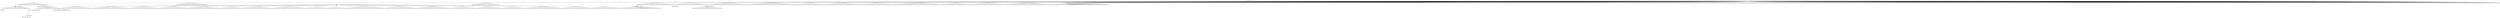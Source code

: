 digraph g {
	"53" -> "54";
	"54" [label="1"];
	"51" -> "52";
	"52" [label="42"];
	"50" -> "51";
	"51" [label="2"];
	"49" -> "50";
	"50" [label="50"];
	"48" -> "49";
	"49" [label="29"];
	"47" -> "48";
	"48" [label="37"];
	"46" -> "47";
	"47" [label="11"];
	"46" -> "53";
	"53" [color=indianred1, style=filled, label="38"];
	"45" -> "46";
	"46" [label="4"];
	"42" -> "43";
	"43" [label="7"];
	"29" -> "30";
	"30" [label="45"];
	"19" -> "20";
	"20" [label="44"];
	"18" -> "19";
	"19" [label="35"];
	"18" -> "21";
	"21" [label="41"];
	"18" -> "22";
	"22" [label="14"];
	"18" -> "23";
	"23" [label="32"];
	"18" -> "24";
	"24" [label="6"];
	"18" -> "25";
	"25" [label="23"];
	"18" -> "26";
	"26" [label="17"];
	"18" -> "27";
	"27" [label="49"];
	"18" -> "28";
	"28" [label="3"];
	"18" -> "29";
	"29" [label="36"];
	"18" -> "31";
	"31" [label="26"];
	"18" -> "32";
	"32" [label="47"];
	"18" -> "33";
	"33" [label="27"];
	"18" -> "34";
	"34" [label="46"];
	"18" -> "35";
	"35" [label="34"];
	"18" -> "36";
	"36" [label="13"];
	"18" -> "37";
	"37" [label="22"];
	"18" -> "38";
	"38" [label="28"];
	"18" -> "39";
	"39" [label="5"];
	"18" -> "40";
	"40" [label="8"];
	"17" -> "18";
	"18" [color=indianred1, style=filled, label="21"];
	"15" -> "16";
	"16" [color=indianred1, style=filled, label="30"];
	"14" -> "15";
	"15" [label="19"];
	"11" -> "12";
	"12" [label="15"];
	"5" -> "6";
	"6" [color=indianred1, style=filled, label="24"];
	"4" -> "5";
	"5" [label="16"];
	"0" -> "1";
	"1" [label="48"];
	"0" -> "2";
	"2" [label="9"];
	"0" -> "3";
	"3" [label="43"];
	"0" -> "4";
	"4" [label="24"];
	"0" -> "7";
	"7" [label="33"];
	"0" -> "8";
	"8" [label="10"];
	"0" -> "9";
	"9" [label="25"];
	"0" -> "10";
	"10" [label="20"];
	"0" -> "11";
	"11" [label="12"];
	"0" -> "13";
	"13" [label="40"];
	"0" -> "14";
	"14" [label="30"];
	"0" -> "17";
	"17" [label="21"];
	"0" -> "41";
	"41" [label="31"];
	"0" -> "42";
	"42" [label="39"];
	"0" -> "44";
	"44" [label="18"];
	"0" -> "45";
	"45" [label="38"];
	"0" [label="germline"];
	"0" -> "cell1";
	"cell1" [shape=box];
	"29" -> "cell2";
	"cell2" [shape=box];
	"0" -> "cell3";
	"cell3" [shape=box];
	"9" -> "cell4";
	"cell4" [shape=box];
	"22" -> "cell5";
	"cell5" [shape=box];
	"0" -> "cell6";
	"cell6" [shape=box];
	"0" -> "cell7";
	"cell7" [shape=box];
	"4" -> "cell8";
	"cell8" [shape=box];
	"0" -> "cell9";
	"cell9" [shape=box];
	"0" -> "cell10";
	"cell10" [shape=box];
	"0" -> "cell11";
	"cell11" [shape=box];
	"0" -> "cell12";
	"cell12" [shape=box];
	"0" -> "cell13";
	"cell13" [shape=box];
	"4" -> "cell14";
	"cell14" [shape=box];
	"0" -> "cell15";
	"cell15" [shape=box];
	"2" -> "cell16";
	"cell16" [shape=box];
	"26" -> "cell17";
	"cell17" [shape=box];
	"34" -> "cell18";
	"cell18" [shape=box];
	"0" -> "cell19";
	"cell19" [shape=box];
	"22" -> "cell20";
	"cell20" [shape=box];
	"44" -> "cell21";
	"cell21" [shape=box];
	"53" -> "cell22";
	"cell22" [shape=box];
	"52" -> "cell23";
	"cell23" [shape=box];
	"2" -> "cell24";
	"cell24" [shape=box];
	"0" -> "cell25";
	"cell25" [shape=box];
	"3" -> "cell26";
	"cell26" [shape=box];
	"0" -> "cell27";
	"cell27" [shape=box];
	"22" -> "cell28";
	"cell28" [shape=box];
	"0" -> "cell29";
	"cell29" [shape=box];
	"0" -> "cell30";
	"cell30" [shape=box];
	"0" -> "cell31";
	"cell31" [shape=box];
	"0" -> "cell32";
	"cell32" [shape=box];
	"16" -> "cell33";
	"cell33" [shape=box];
	"0" -> "cell34";
	"cell34" [shape=box];
	"14" -> "cell35";
	"cell35" [shape=box];
	"0" -> "cell36";
	"cell36" [shape=box];
	"0" -> "cell37";
	"cell37" [shape=box];
	"0" -> "cell38";
	"cell38" [shape=box];
	"0" -> "cell39";
	"cell39" [shape=box];
	"3" -> "cell40";
	"cell40" [shape=box];
	"0" -> "cell41";
	"cell41" [shape=box];
	"0" -> "cell42";
	"cell42" [shape=box];
	"0" -> "cell43";
	"cell43" [shape=box];
	"19" -> "cell44";
	"cell44" [shape=box];
	"28" -> "cell45";
	"cell45" [shape=box];
	"0" -> "cell46";
	"cell46" [shape=box];
	"0" -> "cell47";
	"cell47" [shape=box];
	"0" -> "cell48";
	"cell48" [shape=box];
	"23" -> "cell49";
	"cell49" [shape=box];
	"30" -> "cell50";
	"cell50" [shape=box];
	"0" -> "cell51";
	"cell51" [shape=box];
	"26" -> "cell52";
	"cell52" [shape=box];
	"0" -> "cell53";
	"cell53" [shape=box];
	"0" -> "cell54";
	"cell54" [shape=box];
	"29" -> "cell55";
	"cell55" [shape=box];
	"3" -> "cell56";
	"cell56" [shape=box];
	"0" -> "cell57";
	"cell57" [shape=box];
	"35" -> "cell58";
	"cell58" [shape=box];
	"0" -> "cell59";
	"cell59" [shape=box];
	"0" -> "cell60";
	"cell60" [shape=box];
	"0" -> "cell61";
	"cell61" [shape=box];
	"0" -> "cell62";
	"cell62" [shape=box];
	"33" -> "cell63";
	"cell63" [shape=box];
	"0" -> "cell64";
	"cell64" [shape=box];
	"0" -> "cell65";
	"cell65" [shape=box];
	"24" -> "cell66";
	"cell66" [shape=box];
	"22" -> "cell67";
	"cell67" [shape=box];
	"8" -> "cell68";
	"cell68" [shape=box];
	"42" -> "cell69";
	"cell69" [shape=box];
	"0" -> "cell70";
	"cell70" [shape=box];
	"13" -> "cell71";
	"cell71" [shape=box];
	"0" -> "cell72";
	"cell72" [shape=box];
	"15" -> "cell73";
	"cell73" [shape=box];
	"11" -> "cell74";
	"cell74" [shape=box];
	"19" -> "cell75";
	"cell75" [shape=box];
	"0" -> "cell76";
	"cell76" [shape=box];
	"0" -> "cell77";
	"cell77" [shape=box];
	"27" -> "cell78";
	"cell78" [shape=box];
	"21" -> "cell79";
	"cell79" [shape=box];
	"6" -> "cell80";
	"cell80" [shape=box];
	"0" -> "cell81";
	"cell81" [shape=box];
	"0" -> "cell82";
	"cell82" [shape=box];
	"0" -> "cell83";
	"cell83" [shape=box];
	"24" -> "cell84";
	"cell84" [shape=box];
	"0" -> "cell85";
	"cell85" [shape=box];
	"13" -> "cell86";
	"cell86" [shape=box];
	"0" -> "cell87";
	"cell87" [shape=box];
	"32" -> "cell88";
	"cell88" [shape=box];
	"0" -> "cell89";
	"cell89" [shape=box];
	"24" -> "cell90";
	"cell90" [shape=box];
	"3" -> "cell91";
	"cell91" [shape=box];
	"32" -> "cell92";
	"cell92" [shape=box];
	"41" -> "cell93";
	"cell93" [shape=box];
	"0" -> "cell94";
	"cell94" [shape=box];
	"21" -> "cell95";
	"cell95" [shape=box];
	"40" -> "cell96";
	"cell96" [shape=box];
	"33" -> "cell97";
	"cell97" [shape=box];
	"0" -> "cell98";
	"cell98" [shape=box];
	"0" -> "cell99";
	"cell99" [shape=box];
	"0" -> "cell100";
	"cell100" [shape=box];
	"16" -> "cell101";
	"cell101" [shape=box];
	"16" -> "cell102";
	"cell102" [shape=box];
	"0" -> "cell103";
	"cell103" [shape=box];
	"10" -> "cell104";
	"cell104" [shape=box];
	"34" -> "cell105";
	"cell105" [shape=box];
	"0" -> "cell106";
	"cell106" [shape=box];
	"10" -> "cell107";
	"cell107" [shape=box];
	"38" -> "cell108";
	"cell108" [shape=box];
	"8" -> "cell109";
	"cell109" [shape=box];
	"1" -> "cell110";
	"cell110" [shape=box];
	"33" -> "cell111";
	"cell111" [shape=box];
	"23" -> "cell112";
	"cell112" [shape=box];
	"44" -> "cell113";
	"cell113" [shape=box];
	"10" -> "cell114";
	"cell114" [shape=box];
	"0" -> "cell115";
	"cell115" [shape=box];
	"0" -> "cell116";
	"cell116" [shape=box];
	"0" -> "cell117";
	"cell117" [shape=box];
	"14" -> "cell118";
	"cell118" [shape=box];
	"0" -> "cell119";
	"cell119" [shape=box];
	"31" -> "cell120";
	"cell120" [shape=box];
	"19" -> "cell121";
	"cell121" [shape=box];
	"40" -> "cell122";
	"cell122" [shape=box];
	"0" -> "cell123";
	"cell123" [shape=box];
	"1" -> "cell124";
	"cell124" [shape=box];
	"8" -> "cell125";
	"cell125" [shape=box];
	"0" -> "cell126";
	"cell126" [shape=box];
	"0" -> "cell127";
	"cell127" [shape=box];
	"0" -> "cell128";
	"cell128" [shape=box];
	"0" -> "cell129";
	"cell129" [shape=box];
	"0" -> "cell130";
	"cell130" [shape=box];
	"2" -> "cell131";
	"cell131" [shape=box];
	"34" -> "cell132";
	"cell132" [shape=box];
	"0" -> "cell133";
	"cell133" [shape=box];
	"9" -> "cell134";
	"cell134" [shape=box];
	"16" -> "cell135";
	"cell135" [shape=box];
	"0" -> "cell136";
	"cell136" [shape=box];
	"0" -> "cell137";
	"cell137" [shape=box];
	"0" -> "cell138";
	"cell138" [shape=box];
	"0" -> "cell139";
	"cell139" [shape=box];
	"2" -> "cell140";
	"cell140" [shape=box];
	"42" -> "cell141";
	"cell141" [shape=box];
	"13" -> "cell142";
	"cell142" [shape=box];
	"0" -> "cell143";
	"cell143" [shape=box];
	"32" -> "cell144";
	"cell144" [shape=box];
	"0" -> "cell145";
	"cell145" [shape=box];
	"7" -> "cell146";
	"cell146" [shape=box];
	"0" -> "cell147";
	"cell147" [shape=box];
	"0" -> "cell148";
	"cell148" [shape=box];
	"0" -> "cell149";
	"cell149" [shape=box];
	"0" -> "cell150";
	"cell150" [shape=box];
	"0" -> "cell151";
	"cell151" [shape=box];
	"39" -> "cell152";
	"cell152" [shape=box];
	"8" -> "cell153";
	"cell153" [shape=box];
	"0" -> "cell154";
	"cell154" [shape=box];
	"0" -> "cell155";
	"cell155" [shape=box];
	"0" -> "cell156";
	"cell156" [shape=box];
	"14" -> "cell157";
	"cell157" [shape=box];
	"40" -> "cell158";
	"cell158" [shape=box];
	"0" -> "cell159";
	"cell159" [shape=box];
	"0" -> "cell160";
	"cell160" [shape=box];
	"48" -> "cell161";
	"cell161" [shape=box];
	"0" -> "cell162";
	"cell162" [shape=box];
	"42" -> "cell163";
	"cell163" [shape=box];
	"8" -> "cell164";
	"cell164" [shape=box];
	"34" -> "cell165";
	"cell165" [shape=box];
	"14" -> "cell166";
	"cell166" [shape=box];
	"0" -> "cell167";
	"cell167" [shape=box];
	"25" -> "cell168";
	"cell168" [shape=box];
	"38" -> "cell169";
	"cell169" [shape=box];
	"0" -> "cell170";
	"cell170" [shape=box];
	"53" -> "cell171";
	"cell171" [shape=box];
	"3" -> "cell172";
	"cell172" [shape=box];
	"5" -> "cell173";
	"cell173" [shape=box];
	"0" -> "cell174";
	"cell174" [shape=box];
	"28" -> "cell175";
	"cell175" [shape=box];
	"2" -> "cell176";
	"cell176" [shape=box];
	"0" -> "cell177";
	"cell177" [shape=box];
	"1" -> "cell178";
	"cell178" [shape=box];
	"0" -> "cell179";
	"cell179" [shape=box];
	"17" -> "cell180";
	"cell180" [shape=box];
	"23" -> "cell181";
	"cell181" [shape=box];
	"0" -> "cell182";
	"cell182" [shape=box];
	"31" -> "cell183";
	"cell183" [shape=box];
	"20" -> "cell184";
	"cell184" [shape=box];
	"8" -> "cell185";
	"cell185" [shape=box];
	"0" -> "cell186";
	"cell186" [shape=box];
	"7" -> "cell187";
	"cell187" [shape=box];
	"0" -> "cell188";
	"cell188" [shape=box];
	"0" -> "cell189";
	"cell189" [shape=box];
	"0" -> "cell190";
	"cell190" [shape=box];
	"35" -> "cell191";
	"cell191" [shape=box];
	"0" -> "cell192";
	"cell192" [shape=box];
	"0" -> "cell193";
	"cell193" [shape=box];
	"0" -> "cell194";
	"cell194" [shape=box];
	"52" -> "cell195";
	"cell195" [shape=box];
	"0" -> "cell196";
	"cell196" [shape=box];
	"0" -> "cell197";
	"cell197" [shape=box];
	"0" -> "cell198";
	"cell198" [shape=box];
	"0" -> "cell199";
	"cell199" [shape=box];
	"0" -> "cell200";
	"cell200" [shape=box];
	"44" -> "cell201";
	"cell201" [shape=box];
	"0" -> "cell202";
	"cell202" [shape=box];
	"10" -> "cell203";
	"cell203" [shape=box];
	"15" -> "cell204";
	"cell204" [shape=box];
	"27" -> "cell205";
	"cell205" [shape=box];
	"0" -> "cell206";
	"cell206" [shape=box];
	"26" -> "cell207";
	"cell207" [shape=box];
	"0" -> "cell208";
	"cell208" [shape=box];
	"32" -> "cell209";
	"cell209" [shape=box];
	"6" -> "cell210";
	"cell210" [shape=box];
	"0" -> "cell211";
	"cell211" [shape=box];
	"13" -> "cell212";
	"cell212" [shape=box];
	"0" -> "cell213";
	"cell213" [shape=box];
	"14" -> "cell214";
	"cell214" [shape=box];
	"0" -> "cell215";
	"cell215" [shape=box];
	"0" -> "cell216";
	"cell216" [shape=box];
	"0" -> "cell217";
	"cell217" [shape=box];
	"0" -> "cell218";
	"cell218" [shape=box];
	"0" -> "cell219";
	"cell219" [shape=box];
	"0" -> "cell220";
	"cell220" [shape=box];
	"22" -> "cell221";
	"cell221" [shape=box];
	"0" -> "cell222";
	"cell222" [shape=box];
	"0" -> "cell223";
	"cell223" [shape=box];
	"16" -> "cell224";
	"cell224" [shape=box];
	"0" -> "cell225";
	"cell225" [shape=box];
	"0" -> "cell226";
	"cell226" [shape=box];
	"0" -> "cell227";
	"cell227" [shape=box];
	"7" -> "cell228";
	"cell228" [shape=box];
	"36" -> "cell229";
	"cell229" [shape=box];
	"0" -> "cell230";
	"cell230" [shape=box];
	"0" -> "cell231";
	"cell231" [shape=box];
	"0" -> "cell232";
	"cell232" [shape=box];
	"0" -> "cell233";
	"cell233" [shape=box];
	"0" -> "cell234";
	"cell234" [shape=box];
	"36" -> "cell235";
	"cell235" [shape=box];
	"25" -> "cell236";
	"cell236" [shape=box];
	"0" -> "cell237";
	"cell237" [shape=box];
	"0" -> "cell238";
	"cell238" [shape=box];
	"0" -> "cell239";
	"cell239" [shape=box];
	"3" -> "cell240";
	"cell240" [shape=box];
	"0" -> "cell241";
	"cell241" [shape=box];
	"38" -> "cell242";
	"cell242" [shape=box];
	"0" -> "cell243";
	"cell243" [shape=box];
	"0" -> "cell244";
	"cell244" [shape=box];
	"0" -> "cell245";
	"cell245" [shape=box];
	"0" -> "cell246";
	"cell246" [shape=box];
	"0" -> "cell247";
	"cell247" [shape=box];
	"3" -> "cell248";
	"cell248" [shape=box];
	"0" -> "cell249";
	"cell249" [shape=box];
	"0" -> "cell250";
	"cell250" [shape=box];
	"0" -> "cell251";
	"cell251" [shape=box];
	"0" -> "cell252";
	"cell252" [shape=box];
	"0" -> "cell253";
	"cell253" [shape=box];
	"11" -> "cell254";
	"cell254" [shape=box];
	"4" -> "cell255";
	"cell255" [shape=box];
	"0" -> "cell256";
	"cell256" [shape=box];
	"39" -> "cell257";
	"cell257" [shape=box];
	"26" -> "cell258";
	"cell258" [shape=box];
	"10" -> "cell259";
	"cell259" [shape=box];
	"0" -> "cell260";
	"cell260" [shape=box];
	"39" -> "cell261";
	"cell261" [shape=box];
	"0" -> "cell262";
	"cell262" [shape=box];
	"0" -> "cell263";
	"cell263" [shape=box];
	"38" -> "cell264";
	"cell264" [shape=box];
	"0" -> "cell265";
	"cell265" [shape=box];
	"0" -> "cell266";
	"cell266" [shape=box];
	"45" -> "cell267";
	"cell267" [shape=box];
	"0" -> "cell268";
	"cell268" [shape=box];
	"0" -> "cell269";
	"cell269" [shape=box];
	"0" -> "cell270";
	"cell270" [shape=box];
	"0" -> "cell271";
	"cell271" [shape=box];
	"1" -> "cell272";
	"cell272" [shape=box];
	"24" -> "cell273";
	"cell273" [shape=box];
	"0" -> "cell274";
	"cell274" [shape=box];
	"25" -> "cell275";
	"cell275" [shape=box];
	"0" -> "cell276";
	"cell276" [shape=box];
	"22" -> "cell277";
	"cell277" [shape=box];
	"0" -> "cell278";
	"cell278" [shape=box];
	"3" -> "cell279";
	"cell279" [shape=box];
	"25" -> "cell280";
	"cell280" [shape=box];
	"0" -> "cell281";
	"cell281" [shape=box];
	"0" -> "cell282";
	"cell282" [shape=box];
	"24" -> "cell283";
	"cell283" [shape=box];
	"0" -> "cell284";
	"cell284" [shape=box];
	"20" -> "cell285";
	"cell285" [shape=box];
	"0" -> "cell286";
	"cell286" [shape=box];
	"4" -> "cell287";
	"cell287" [shape=box];
	"41" -> "cell288";
	"cell288" [shape=box];
	"0" -> "cell289";
	"cell289" [shape=box];
	"0" -> "cell290";
	"cell290" [shape=box];
	"2" -> "cell291";
	"cell291" [shape=box];
	"34" -> "cell292";
	"cell292" [shape=box];
	"0" -> "cell293";
	"cell293" [shape=box];
	"16" -> "cell294";
	"cell294" [shape=box];
	"0" -> "cell295";
	"cell295" [shape=box];
	"13" -> "cell296";
	"cell296" [shape=box];
	"0" -> "cell297";
	"cell297" [shape=box];
	"42" -> "cell298";
	"cell298" [shape=box];
	"0" -> "cell299";
	"cell299" [shape=box];
	"7" -> "cell300";
	"cell300" [shape=box];
	"36" -> "cell301";
	"cell301" [shape=box];
	"37" -> "cell302";
	"cell302" [shape=box];
	"39" -> "cell303";
	"cell303" [shape=box];
	"35" -> "cell304";
	"cell304" [shape=box];
	"0" -> "cell305";
	"cell305" [shape=box];
	"28" -> "cell306";
	"cell306" [shape=box];
	"53" -> "cell307";
	"cell307" [shape=box];
	"0" -> "cell308";
	"cell308" [shape=box];
	"0" -> "cell309";
	"cell309" [shape=box];
	"0" -> "cell310";
	"cell310" [shape=box];
	"0" -> "cell311";
	"cell311" [shape=box];
	"0" -> "cell312";
	"cell312" [shape=box];
	"28" -> "cell313";
	"cell313" [shape=box];
	"0" -> "cell314";
	"cell314" [shape=box];
	"0" -> "cell315";
	"cell315" [shape=box];
	"32" -> "cell316";
	"cell316" [shape=box];
	"0" -> "cell317";
	"cell317" [shape=box];
	"0" -> "cell318";
	"cell318" [shape=box];
	"0" -> "cell319";
	"cell319" [shape=box];
	"0" -> "cell320";
	"cell320" [shape=box];
	"24" -> "cell321";
	"cell321" [shape=box];
	"0" -> "cell322";
	"cell322" [shape=box];
	"2" -> "cell323";
	"cell323" [shape=box];
	"54" -> "cell324";
	"cell324" [shape=box];
	"23" -> "cell325";
	"cell325" [shape=box];
	"0" -> "cell326";
	"cell326" [shape=box];
	"31" -> "cell327";
	"cell327" [shape=box];
	"0" -> "cell328";
	"cell328" [shape=box];
	"53" -> "cell329";
	"cell329" [shape=box];
	"33" -> "cell330";
	"cell330" [shape=box];
	"2" -> "cell331";
	"cell331" [shape=box];
	"0" -> "cell332";
	"cell332" [shape=box];
	"35" -> "cell333";
	"cell333" [shape=box];
	"14" -> "cell334";
	"cell334" [shape=box];
	"41" -> "cell335";
	"cell335" [shape=box];
	"0" -> "cell336";
	"cell336" [shape=box];
	"0" -> "cell337";
	"cell337" [shape=box];
	"0" -> "cell338";
	"cell338" [shape=box];
	"41" -> "cell339";
	"cell339" [shape=box];
	"8" -> "cell340";
	"cell340" [shape=box];
	"13" -> "cell341";
	"cell341" [shape=box];
	"0" -> "cell342";
	"cell342" [shape=box];
	"37" -> "cell343";
	"cell343" [shape=box];
	"45" -> "cell344";
	"cell344" [shape=box];
	"16" -> "cell345";
	"cell345" [shape=box];
	"39" -> "cell346";
	"cell346" [shape=box];
	"2" -> "cell347";
	"cell347" [shape=box];
	"43" -> "cell348";
	"cell348" [shape=box];
	"21" -> "cell349";
	"cell349" [shape=box];
	"0" -> "cell350";
	"cell350" [shape=box];
	"0" -> "cell351";
	"cell351" [shape=box];
	"20" -> "cell352";
	"cell352" [shape=box];
	"0" -> "cell353";
	"cell353" [shape=box];
	"0" -> "cell354";
	"cell354" [shape=box];
	"0" -> "cell355";
	"cell355" [shape=box];
	"17" -> "cell356";
	"cell356" [shape=box];
	"21" -> "cell357";
	"cell357" [shape=box];
	"0" -> "cell358";
	"cell358" [shape=box];
	"0" -> "cell359";
	"cell359" [shape=box];
	"6" -> "cell360";
	"cell360" [shape=box];
	"0" -> "cell361";
	"cell361" [shape=box];
	"0" -> "cell362";
	"cell362" [shape=box];
	"4" -> "cell363";
	"cell363" [shape=box];
	"0" -> "cell364";
	"cell364" [shape=box];
	"8" -> "cell365";
	"cell365" [shape=box];
	"0" -> "cell366";
	"cell366" [shape=box];
	"16" -> "cell367";
	"cell367" [shape=box];
	"0" -> "cell368";
	"cell368" [shape=box];
	"0" -> "cell369";
	"cell369" [shape=box];
	"0" -> "cell370";
	"cell370" [shape=box];
	"19" -> "cell371";
	"cell371" [shape=box];
	"0" -> "cell372";
	"cell372" [shape=box];
	"45" -> "cell373";
	"cell373" [shape=box];
	"0" -> "cell374";
	"cell374" [shape=box];
	"15" -> "cell375";
	"cell375" [shape=box];
	"8" -> "cell376";
	"cell376" [shape=box];
	"8" -> "cell377";
	"cell377" [shape=box];
	"0" -> "cell378";
	"cell378" [shape=box];
	"0" -> "cell379";
	"cell379" [shape=box];
	"0" -> "cell380";
	"cell380" [shape=box];
	"0" -> "cell381";
	"cell381" [shape=box];
	"0" -> "cell382";
	"cell382" [shape=box];
	"7" -> "cell383";
	"cell383" [shape=box];
	"0" -> "cell384";
	"cell384" [shape=box];
	"6" -> "cell385";
	"cell385" [shape=box];
	"0" -> "cell386";
	"cell386" [shape=box];
	"0" -> "cell387";
	"cell387" [shape=box];
	"0" -> "cell388";
	"cell388" [shape=box];
	"0" -> "cell389";
	"cell389" [shape=box];
	"45" -> "cell390";
	"cell390" [shape=box];
	"39" -> "cell391";
	"cell391" [shape=box];
	"34" -> "cell392";
	"cell392" [shape=box];
	"0" -> "cell393";
	"cell393" [shape=box];
	"23" -> "cell394";
	"cell394" [shape=box];
	"39" -> "cell395";
	"cell395" [shape=box];
	"45" -> "cell396";
	"cell396" [shape=box];
	"4" -> "cell397";
	"cell397" [shape=box];
	"39" -> "cell398";
	"cell398" [shape=box];
	"3" -> "cell399";
	"cell399" [shape=box];
	"9" -> "cell400";
	"cell400" [shape=box];
	"0" -> "cell401";
	"cell401" [shape=box];
	"7" -> "cell402";
	"cell402" [shape=box];
	"0" -> "cell403";
	"cell403" [shape=box];
	"53" -> "cell404";
	"cell404" [shape=box];
	"25" -> "cell405";
	"cell405" [shape=box];
	"17" -> "cell406";
	"cell406" [shape=box];
	"0" -> "cell407";
	"cell407" [shape=box];
	"42" -> "cell408";
	"cell408" [shape=box];
	"11" -> "cell409";
	"cell409" [shape=box];
	"29" -> "cell410";
	"cell410" [shape=box];
	"0" -> "cell411";
	"cell411" [shape=box];
	"1" -> "cell412";
	"cell412" [shape=box];
	"0" -> "cell413";
	"cell413" [shape=box];
	"0" -> "cell414";
	"cell414" [shape=box];
	"0" -> "cell415";
	"cell415" [shape=box];
	"0" -> "cell416";
	"cell416" [shape=box];
	"0" -> "cell417";
	"cell417" [shape=box];
	"0" -> "cell418";
	"cell418" [shape=box];
	"0" -> "cell419";
	"cell419" [shape=box];
	"0" -> "cell420";
	"cell420" [shape=box];
	"0" -> "cell421";
	"cell421" [shape=box];
	"38" -> "cell422";
	"cell422" [shape=box];
	"0" -> "cell423";
	"cell423" [shape=box];
	"0" -> "cell424";
	"cell424" [shape=box];
	"0" -> "cell425";
	"cell425" [shape=box];
	"0" -> "cell426";
	"cell426" [shape=box];
	"46" -> "cell427";
	"cell427" [shape=box];
	"36" -> "cell428";
	"cell428" [shape=box];
	"38" -> "cell429";
	"cell429" [shape=box];
	"0" -> "cell430";
	"cell430" [shape=box];
	"13" -> "cell431";
	"cell431" [shape=box];
	"0" -> "cell432";
	"cell432" [shape=box];
	"0" -> "cell433";
	"cell433" [shape=box];
	"41" -> "cell434";
	"cell434" [shape=box];
	"0" -> "cell435";
	"cell435" [shape=box];
	"0" -> "cell436";
	"cell436" [shape=box];
	"0" -> "cell437";
	"cell437" [shape=box];
	"0" -> "cell438";
	"cell438" [shape=box];
	"0" -> "cell439";
	"cell439" [shape=box];
	"0" -> "cell440";
	"cell440" [shape=box];
	"8" -> "cell441";
	"cell441" [shape=box];
	"0" -> "cell442";
	"cell442" [shape=box];
	"0" -> "cell443";
	"cell443" [shape=box];
	"0" -> "cell444";
	"cell444" [shape=box];
	"9" -> "cell445";
	"cell445" [shape=box];
	"9" -> "cell446";
	"cell446" [shape=box];
	"0" -> "cell447";
	"cell447" [shape=box];
	"4" -> "cell448";
	"cell448" [shape=box];
	"0" -> "cell449";
	"cell449" [shape=box];
	"8" -> "cell450";
	"cell450" [shape=box];
	"1" -> "cell451";
	"cell451" [shape=box];
	"28" -> "cell452";
	"cell452" [shape=box];
	"0" -> "cell453";
	"cell453" [shape=box];
	"0" -> "cell454";
	"cell454" [shape=box];
	"0" -> "cell455";
	"cell455" [shape=box];
	"23" -> "cell456";
	"cell456" [shape=box];
	"0" -> "cell457";
	"cell457" [shape=box];
	"0" -> "cell458";
	"cell458" [shape=box];
	"14" -> "cell459";
	"cell459" [shape=box];
	"33" -> "cell460";
	"cell460" [shape=box];
	"38" -> "cell461";
	"cell461" [shape=box];
	"0" -> "cell462";
	"cell462" [shape=box];
	"0" -> "cell463";
	"cell463" [shape=box];
	"45" -> "cell464";
	"cell464" [shape=box];
	"0" -> "cell465";
	"cell465" [shape=box];
	"0" -> "cell466";
	"cell466" [shape=box];
	"0" -> "cell467";
	"cell467" [shape=box];
	"0" -> "cell468";
	"cell468" [shape=box];
	"9" -> "cell469";
	"cell469" [shape=box];
	"19" -> "cell470";
	"cell470" [shape=box];
	"0" -> "cell471";
	"cell471" [shape=box];
	"3" -> "cell472";
	"cell472" [shape=box];
	"0" -> "cell473";
	"cell473" [shape=box];
	"24" -> "cell474";
	"cell474" [shape=box];
	"8" -> "cell475";
	"cell475" [shape=box];
	"0" -> "cell476";
	"cell476" [shape=box];
	"0" -> "cell477";
	"cell477" [shape=box];
	"0" -> "cell478";
	"cell478" [shape=box];
	"0" -> "cell479";
	"cell479" [shape=box];
	"0" -> "cell480";
	"cell480" [shape=box];
	"10" -> "cell481";
	"cell481" [shape=box];
	"0" -> "cell482";
	"cell482" [shape=box];
	"0" -> "cell483";
	"cell483" [shape=box];
	"0" -> "cell484";
	"cell484" [shape=box];
	"31" -> "cell485";
	"cell485" [shape=box];
	"0" -> "cell486";
	"cell486" [shape=box];
	"33" -> "cell487";
	"cell487" [shape=box];
	"0" -> "cell488";
	"cell488" [shape=box];
	"10" -> "cell489";
	"cell489" [shape=box];
	"0" -> "cell490";
	"cell490" [shape=box];
	"44" -> "cell491";
	"cell491" [shape=box];
	"0" -> "cell492";
	"cell492" [shape=box];
	"0" -> "cell493";
	"cell493" [shape=box];
	"34" -> "cell494";
	"cell494" [shape=box];
	"0" -> "cell495";
	"cell495" [shape=box];
	"0" -> "cell496";
	"cell496" [shape=box];
	"29" -> "cell497";
	"cell497" [shape=box];
	"40" -> "cell498";
	"cell498" [shape=box];
	"35" -> "cell499";
	"cell499" [shape=box];
	"45" -> "cell500";
	"cell500" [shape=box];
	"8" -> "cell501";
	"cell501" [shape=box];
	"44" -> "cell502";
	"cell502" [shape=box];
	"0" -> "cell503";
	"cell503" [shape=box];
	"27" -> "cell504";
	"cell504" [shape=box];
	"0" -> "cell505";
	"cell505" [shape=box];
	"0" -> "cell506";
	"cell506" [shape=box];
	"20" -> "cell507";
	"cell507" [shape=box];
	"0" -> "cell508";
	"cell508" [shape=box];
	"0" -> "cell509";
	"cell509" [shape=box];
	"22" -> "cell510";
	"cell510" [shape=box];
	"0" -> "cell511";
	"cell511" [shape=box];
	"0" -> "cell512";
	"cell512" [shape=box];
	"9" -> "cell513";
	"cell513" [shape=box];
	"0" -> "cell514";
	"cell514" [shape=box];
	"0" -> "cell515";
	"cell515" [shape=box];
	"0" -> "cell516";
	"cell516" [shape=box];
	"36" -> "cell517";
	"cell517" [shape=box];
	"0" -> "cell518";
	"cell518" [shape=box];
	"36" -> "cell519";
	"cell519" [shape=box];
	"37" -> "cell520";
	"cell520" [shape=box];
	"0" -> "cell521";
	"cell521" [shape=box];
	"10" -> "cell522";
	"cell522" [shape=box];
	"0" -> "cell523";
	"cell523" [shape=box];
	"0" -> "cell524";
	"cell524" [shape=box];
	"7" -> "cell525";
	"cell525" [shape=box];
	"0" -> "cell526";
	"cell526" [shape=box];
	"0" -> "cell527";
	"cell527" [shape=box];
	"0" -> "cell528";
	"cell528" [shape=box];
	"0" -> "cell529";
	"cell529" [shape=box];
	"38" -> "cell530";
	"cell530" [shape=box];
	"37" -> "cell531";
	"cell531" [shape=box];
	"39" -> "cell532";
	"cell532" [shape=box];
	"0" -> "cell533";
	"cell533" [shape=box];
	"0" -> "cell534";
	"cell534" [shape=box];
	"25" -> "cell535";
	"cell535" [shape=box];
	"14" -> "cell536";
	"cell536" [shape=box];
	"39" -> "cell537";
	"cell537" [shape=box];
	"21" -> "cell538";
	"cell538" [shape=box];
	"0" -> "cell539";
	"cell539" [shape=box];
	"0" -> "cell540";
	"cell540" [shape=box];
	"0" -> "cell541";
	"cell541" [shape=box];
	"38" -> "cell542";
	"cell542" [shape=box];
	"0" -> "cell543";
	"cell543" [shape=box];
	"37" -> "cell544";
	"cell544" [shape=box];
	"0" -> "cell545";
	"cell545" [shape=box];
	"0" -> "cell546";
	"cell546" [shape=box];
	"34" -> "cell547";
	"cell547" [shape=box];
	"19" -> "cell548";
	"cell548" [shape=box];
	"0" -> "cell549";
	"cell549" [shape=box];
	"13" -> "cell550";
	"cell550" [shape=box];
	"13" -> "cell551";
	"cell551" [shape=box];
	"46" -> "cell552";
	"cell552" [shape=box];
	"0" -> "cell553";
	"cell553" [shape=box];
	"9" -> "cell554";
	"cell554" [shape=box];
	"45" -> "cell555";
	"cell555" [shape=box];
	"9" -> "cell556";
	"cell556" [shape=box];
	"0" -> "cell557";
	"cell557" [shape=box];
	"0" -> "cell558";
	"cell558" [shape=box];
	"29" -> "cell559";
	"cell559" [shape=box];
	"0" -> "cell560";
	"cell560" [shape=box];
	"0" -> "cell561";
	"cell561" [shape=box];
	"9" -> "cell562";
	"cell562" [shape=box];
	"45" -> "cell563";
	"cell563" [shape=box];
	"0" -> "cell564";
	"cell564" [shape=box];
	"0" -> "cell565";
	"cell565" [shape=box];
	"0" -> "cell566";
	"cell566" [shape=box];
	"0" -> "cell567";
	"cell567" [shape=box];
	"0" -> "cell568";
	"cell568" [shape=box];
	"12" -> "cell569";
	"cell569" [shape=box];
	"1" -> "cell570";
	"cell570" [shape=box];
	"0" -> "cell571";
	"cell571" [shape=box];
	"6" -> "cell572";
	"cell572" [shape=box];
	"0" -> "cell573";
	"cell573" [shape=box];
	"0" -> "cell574";
	"cell574" [shape=box];
	"0" -> "cell575";
	"cell575" [shape=box];
	"1" -> "cell576";
	"cell576" [shape=box];
	"13" -> "cell577";
	"cell577" [shape=box];
	"0" -> "cell578";
	"cell578" [shape=box];
	"16" -> "cell579";
	"cell579" [shape=box];
	"0" -> "cell580";
	"cell580" [shape=box];
	"23" -> "cell581";
	"cell581" [shape=box];
	"0" -> "cell582";
	"cell582" [shape=box];
	"0" -> "cell583";
	"cell583" [shape=box];
	"0" -> "cell584";
	"cell584" [shape=box];
	"37" -> "cell585";
	"cell585" [shape=box];
	"52" -> "cell586";
	"cell586" [shape=box];
	"11" -> "cell587";
	"cell587" [shape=box];
	"42" -> "cell588";
	"cell588" [shape=box];
	"0" -> "cell589";
	"cell589" [shape=box];
	"0" -> "cell590";
	"cell590" [shape=box];
	"0" -> "cell591";
	"cell591" [shape=box];
	"21" -> "cell592";
	"cell592" [shape=box];
	"29" -> "cell593";
	"cell593" [shape=box];
	"34" -> "cell594";
	"cell594" [shape=box];
	"34" -> "cell595";
	"cell595" [shape=box];
	"33" -> "cell596";
	"cell596" [shape=box];
	"53" -> "cell597";
	"cell597" [shape=box];
	"0" -> "cell598";
	"cell598" [shape=box];
	"41" -> "cell599";
	"cell599" [shape=box];
	"38" -> "cell600";
	"cell600" [shape=box];
	"0" -> "cell601";
	"cell601" [shape=box];
	"43" -> "cell602";
	"cell602" [shape=box];
	"6" -> "cell603";
	"cell603" [shape=box];
	"0" -> "cell604";
	"cell604" [shape=box];
	"40" -> "cell605";
	"cell605" [shape=box];
	"0" -> "cell606";
	"cell606" [shape=box];
	"0" -> "cell607";
	"cell607" [shape=box];
	"0" -> "cell608";
	"cell608" [shape=box];
	"32" -> "cell609";
	"cell609" [shape=box];
	"0" -> "cell610";
	"cell610" [shape=box];
	"1" -> "cell611";
	"cell611" [shape=box];
	"7" -> "cell612";
	"cell612" [shape=box];
	"0" -> "cell613";
	"cell613" [shape=box];
	"0" -> "cell614";
	"cell614" [shape=box];
	"0" -> "cell615";
	"cell615" [shape=box];
	"21" -> "cell616";
	"cell616" [shape=box];
	"27" -> "cell617";
	"cell617" [shape=box];
	"30" -> "cell618";
	"cell618" [shape=box];
	"27" -> "cell619";
	"cell619" [shape=box];
	"2" -> "cell620";
	"cell620" [shape=box];
	"20" -> "cell621";
	"cell621" [shape=box];
	"0" -> "cell622";
	"cell622" [shape=box];
	"0" -> "cell623";
	"cell623" [shape=box];
	"0" -> "cell624";
	"cell624" [shape=box];
	"0" -> "cell625";
	"cell625" [shape=box];
	"26" -> "cell626";
	"cell626" [shape=box];
	"25" -> "cell627";
	"cell627" [shape=box];
	"26" -> "cell628";
	"cell628" [shape=box];
	"0" -> "cell629";
	"cell629" [shape=box];
	"3" -> "cell630";
	"cell630" [shape=box];
	"35" -> "cell631";
	"cell631" [shape=box];
	"0" -> "cell632";
	"cell632" [shape=box];
	"0" -> "cell633";
	"cell633" [shape=box];
	"0" -> "cell634";
	"cell634" [shape=box];
	"14" -> "cell635";
	"cell635" [shape=box];
	"0" -> "cell636";
	"cell636" [shape=box];
	"0" -> "cell637";
	"cell637" [shape=box];
	"0" -> "cell638";
	"cell638" [shape=box];
	"0" -> "cell639";
	"cell639" [shape=box];
	"0" -> "cell640";
	"cell640" [shape=box];
	"13" -> "cell641";
	"cell641" [shape=box];
	"31" -> "cell642";
	"cell642" [shape=box];
	"32" -> "cell643";
	"cell643" [shape=box];
	"19" -> "cell644";
	"cell644" [shape=box];
	"0" -> "cell645";
	"cell645" [shape=box];
	"0" -> "cell646";
	"cell646" [shape=box];
	"0" -> "cell647";
	"cell647" [shape=box];
	"0" -> "cell648";
	"cell648" [shape=box];
	"0" -> "cell649";
	"cell649" [shape=box];
	"16" -> "cell650";
	"cell650" [shape=box];
	"11" -> "cell651";
	"cell651" [shape=box];
	"24" -> "cell652";
	"cell652" [shape=box];
	"0" -> "cell653";
	"cell653" [shape=box];
	"0" -> "cell654";
	"cell654" [shape=box];
	"0" -> "cell655";
	"cell655" [shape=box];
	"0" -> "cell656";
	"cell656" [shape=box];
	"0" -> "cell657";
	"cell657" [shape=box];
	"7" -> "cell658";
	"cell658" [shape=box];
	"0" -> "cell659";
	"cell659" [shape=box];
	"0" -> "cell660";
	"cell660" [shape=box];
	"23" -> "cell661";
	"cell661" [shape=box];
	"2" -> "cell662";
	"cell662" [shape=box];
	"0" -> "cell663";
	"cell663" [shape=box];
	"0" -> "cell664";
	"cell664" [shape=box];
	"0" -> "cell665";
	"cell665" [shape=box];
	"0" -> "cell666";
	"cell666" [shape=box];
	"0" -> "cell667";
	"cell667" [shape=box];
	"27" -> "cell668";
	"cell668" [shape=box];
	"0" -> "cell669";
	"cell669" [shape=box];
	"0" -> "cell670";
	"cell670" [shape=box];
	"12" -> "cell671";
	"cell671" [shape=box];
	"0" -> "cell672";
	"cell672" [shape=box];
	"0" -> "cell673";
	"cell673" [shape=box];
	"0" -> "cell674";
	"cell674" [shape=box];
	"0" -> "cell675";
	"cell675" [shape=box];
	"0" -> "cell676";
	"cell676" [shape=box];
	"26" -> "cell677";
	"cell677" [shape=box];
	"0" -> "cell678";
	"cell678" [shape=box];
	"0" -> "cell679";
	"cell679" [shape=box];
	"45" -> "cell680";
	"cell680" [shape=box];
	"0" -> "cell681";
	"cell681" [shape=box];
	"32" -> "cell682";
	"cell682" [shape=box];
	"41" -> "cell683";
	"cell683" [shape=box];
	"3" -> "cell684";
	"cell684" [shape=box];
	"19" -> "cell685";
	"cell685" [shape=box];
	"0" -> "cell686";
	"cell686" [shape=box];
	"0" -> "cell687";
	"cell687" [shape=box];
	"0" -> "cell688";
	"cell688" [shape=box];
	"0" -> "cell689";
	"cell689" [shape=box];
	"51" -> "cell690";
	"cell690" [shape=box];
	"0" -> "cell691";
	"cell691" [shape=box];
	"0" -> "cell692";
	"cell692" [shape=box];
	"0" -> "cell693";
	"cell693" [shape=box];
	"0" -> "cell694";
	"cell694" [shape=box];
	"0" -> "cell695";
	"cell695" [shape=box];
	"38" -> "cell696";
	"cell696" [shape=box];
	"0" -> "cell697";
	"cell697" [shape=box];
	"32" -> "cell698";
	"cell698" [shape=box];
	"6" -> "cell699";
	"cell699" [shape=box];
	"28" -> "cell700";
	"cell700" [shape=box];
	"0" -> "cell701";
	"cell701" [shape=box];
	"21" -> "cell702";
	"cell702" [shape=box];
	"4" -> "cell703";
	"cell703" [shape=box];
	"0" -> "cell704";
	"cell704" [shape=box];
	"0" -> "cell705";
	"cell705" [shape=box];
	"0" -> "cell706";
	"cell706" [shape=box];
	"23" -> "cell707";
	"cell707" [shape=box];
	"34" -> "cell708";
	"cell708" [shape=box];
	"0" -> "cell709";
	"cell709" [shape=box];
	"35" -> "cell710";
	"cell710" [shape=box];
	"0" -> "cell711";
	"cell711" [shape=box];
	"27" -> "cell712";
	"cell712" [shape=box];
	"0" -> "cell713";
	"cell713" [shape=box];
	"33" -> "cell714";
	"cell714" [shape=box];
	"0" -> "cell715";
	"cell715" [shape=box];
	"8" -> "cell716";
	"cell716" [shape=box];
	"0" -> "cell717";
	"cell717" [shape=box];
	"0" -> "cell718";
	"cell718" [shape=box];
	"0" -> "cell719";
	"cell719" [shape=box];
	"0" -> "cell720";
	"cell720" [shape=box];
	"0" -> "cell721";
	"cell721" [shape=box];
	"9" -> "cell722";
	"cell722" [shape=box];
	"0" -> "cell723";
	"cell723" [shape=box];
	"7" -> "cell724";
	"cell724" [shape=box];
	"0" -> "cell725";
	"cell725" [shape=box];
	"0" -> "cell726";
	"cell726" [shape=box];
	"11" -> "cell727";
	"cell727" [shape=box];
	"10" -> "cell728";
	"cell728" [shape=box];
	"7" -> "cell729";
	"cell729" [shape=box];
	"0" -> "cell730";
	"cell730" [shape=box];
	"0" -> "cell731";
	"cell731" [shape=box];
	"11" -> "cell732";
	"cell732" [shape=box];
	"0" -> "cell733";
	"cell733" [shape=box];
	"40" -> "cell734";
	"cell734" [shape=box];
	"0" -> "cell735";
	"cell735" [shape=box];
	"0" -> "cell736";
	"cell736" [shape=box];
	"8" -> "cell737";
	"cell737" [shape=box];
	"0" -> "cell738";
	"cell738" [shape=box];
	"0" -> "cell739";
	"cell739" [shape=box];
	"0" -> "cell740";
	"cell740" [shape=box];
	"0" -> "cell741";
	"cell741" [shape=box];
	"26" -> "cell742";
	"cell742" [shape=box];
	"40" -> "cell743";
	"cell743" [shape=box];
	"32" -> "cell744";
	"cell744" [shape=box];
	"0" -> "cell745";
	"cell745" [shape=box];
	"0" -> "cell746";
	"cell746" [shape=box];
	"0" -> "cell747";
	"cell747" [shape=box];
	"40" -> "cell748";
	"cell748" [shape=box];
	"0" -> "cell749";
	"cell749" [shape=box];
	"16" -> "cell750";
	"cell750" [shape=box];
	"37" -> "cell751";
	"cell751" [shape=box];
	"19" -> "cell752";
	"cell752" [shape=box];
	"0" -> "cell753";
	"cell753" [shape=box];
	"44" -> "cell754";
	"cell754" [shape=box];
	"0" -> "cell755";
	"cell755" [shape=box];
	"44" -> "cell756";
	"cell756" [shape=box];
	"0" -> "cell757";
	"cell757" [shape=box];
	"0" -> "cell758";
	"cell758" [shape=box];
	"0" -> "cell759";
	"cell759" [shape=box];
	"16" -> "cell760";
	"cell760" [shape=box];
	"0" -> "cell761";
	"cell761" [shape=box];
	"4" -> "cell762";
	"cell762" [shape=box];
	"32" -> "cell763";
	"cell763" [shape=box];
	"4" -> "cell764";
	"cell764" [shape=box];
	"13" -> "cell765";
	"cell765" [shape=box];
	"0" -> "cell766";
	"cell766" [shape=box];
	"35" -> "cell767";
	"cell767" [shape=box];
	"32" -> "cell768";
	"cell768" [shape=box];
	"0" -> "cell769";
	"cell769" [shape=box];
	"42" -> "cell770";
	"cell770" [shape=box];
	"0" -> "cell771";
	"cell771" [shape=box];
	"30" -> "cell772";
	"cell772" [shape=box];
	"35" -> "cell773";
	"cell773" [shape=box];
	"41" -> "cell774";
	"cell774" [shape=box];
	"0" -> "cell775";
	"cell775" [shape=box];
	"14" -> "cell776";
	"cell776" [shape=box];
	"4" -> "cell777";
	"cell777" [shape=box];
	"0" -> "cell778";
	"cell778" [shape=box];
	"0" -> "cell779";
	"cell779" [shape=box];
	"38" -> "cell780";
	"cell780" [shape=box];
	"14" -> "cell781";
	"cell781" [shape=box];
	"0" -> "cell782";
	"cell782" [shape=box];
	"37" -> "cell783";
	"cell783" [shape=box];
	"10" -> "cell784";
	"cell784" [shape=box];
	"0" -> "cell785";
	"cell785" [shape=box];
	"0" -> "cell786";
	"cell786" [shape=box];
	"27" -> "cell787";
	"cell787" [shape=box];
	"19" -> "cell788";
	"cell788" [shape=box];
	"44" -> "cell789";
	"cell789" [shape=box];
	"0" -> "cell790";
	"cell790" [shape=box];
	"0" -> "cell791";
	"cell791" [shape=box];
	"7" -> "cell792";
	"cell792" [shape=box];
	"0" -> "cell793";
	"cell793" [shape=box];
	"23" -> "cell794";
	"cell794" [shape=box];
	"0" -> "cell795";
	"cell795" [shape=box];
	"40" -> "cell796";
	"cell796" [shape=box];
	"0" -> "cell797";
	"cell797" [shape=box];
	"6" -> "cell798";
	"cell798" [shape=box];
	"9" -> "cell799";
	"cell799" [shape=box];
	"0" -> "cell800";
	"cell800" [shape=box];
	"13" -> "cell801";
	"cell801" [shape=box];
	"0" -> "cell802";
	"cell802" [shape=box];
	"22" -> "cell803";
	"cell803" [shape=box];
	"13" -> "cell804";
	"cell804" [shape=box];
	"17" -> "cell805";
	"cell805" [shape=box];
	"12" -> "cell806";
	"cell806" [shape=box];
	"0" -> "cell807";
	"cell807" [shape=box];
	"26" -> "cell808";
	"cell808" [shape=box];
	"0" -> "cell809";
	"cell809" [shape=box];
	"0" -> "cell810";
	"cell810" [shape=box];
	"0" -> "cell811";
	"cell811" [shape=box];
	"21" -> "cell812";
	"cell812" [shape=box];
	"42" -> "cell813";
	"cell813" [shape=box];
	"17" -> "cell814";
	"cell814" [shape=box];
	"0" -> "cell815";
	"cell815" [shape=box];
	"31" -> "cell816";
	"cell816" [shape=box];
	"24" -> "cell817";
	"cell817" [shape=box];
	"21" -> "cell818";
	"cell818" [shape=box];
	"0" -> "cell819";
	"cell819" [shape=box];
	"0" -> "cell820";
	"cell820" [shape=box];
	"0" -> "cell821";
	"cell821" [shape=box];
	"29" -> "cell822";
	"cell822" [shape=box];
	"0" -> "cell823";
	"cell823" [shape=box];
	"0" -> "cell824";
	"cell824" [shape=box];
	"0" -> "cell825";
	"cell825" [shape=box];
	"0" -> "cell826";
	"cell826" [shape=box];
	"0" -> "cell827";
	"cell827" [shape=box];
	"0" -> "cell828";
	"cell828" [shape=box];
	"44" -> "cell829";
	"cell829" [shape=box];
	"10" -> "cell830";
	"cell830" [shape=box];
	"17" -> "cell831";
	"cell831" [shape=box];
	"0" -> "cell832";
	"cell832" [shape=box];
	"0" -> "cell833";
	"cell833" [shape=box];
	"0" -> "cell834";
	"cell834" [shape=box];
	"0" -> "cell835";
	"cell835" [shape=box];
	"30" -> "cell836";
	"cell836" [shape=box];
	"0" -> "cell837";
	"cell837" [shape=box];
	"0" -> "cell838";
	"cell838" [shape=box];
	"45" -> "cell839";
	"cell839" [shape=box];
	"24" -> "cell840";
	"cell840" [shape=box];
	"3" -> "cell841";
	"cell841" [shape=box];
	"42" -> "cell842";
	"cell842" [shape=box];
	"0" -> "cell843";
	"cell843" [shape=box];
	"0" -> "cell844";
	"cell844" [shape=box];
	"0" -> "cell845";
	"cell845" [shape=box];
	"17" -> "cell846";
	"cell846" [shape=box];
	"0" -> "cell847";
	"cell847" [shape=box];
	"0" -> "cell848";
	"cell848" [shape=box];
	"42" -> "cell849";
	"cell849" [shape=box];
	"43" -> "cell850";
	"cell850" [shape=box];
	"4" -> "cell851";
	"cell851" [shape=box];
	"0" -> "cell852";
	"cell852" [shape=box];
	"0" -> "cell853";
	"cell853" [shape=box];
	"0" -> "cell854";
	"cell854" [shape=box];
	"0" -> "cell855";
	"cell855" [shape=box];
	"0" -> "cell856";
	"cell856" [shape=box];
	"0" -> "cell857";
	"cell857" [shape=box];
	"0" -> "cell858";
	"cell858" [shape=box];
	"32" -> "cell859";
	"cell859" [shape=box];
	"43" -> "cell860";
	"cell860" [shape=box];
	"41" -> "cell861";
	"cell861" [shape=box];
	"0" -> "cell862";
	"cell862" [shape=box];
	"0" -> "cell863";
	"cell863" [shape=box];
	"29" -> "cell864";
	"cell864" [shape=box];
	"11" -> "cell865";
	"cell865" [shape=box];
	"0" -> "cell866";
	"cell866" [shape=box];
	"0" -> "cell867";
	"cell867" [shape=box];
	"53" -> "cell868";
	"cell868" [shape=box];
	"4" -> "cell869";
	"cell869" [shape=box];
	"10" -> "cell870";
	"cell870" [shape=box];
	"27" -> "cell871";
	"cell871" [shape=box];
	"33" -> "cell872";
	"cell872" [shape=box];
	"26" -> "cell873";
	"cell873" [shape=box];
	"0" -> "cell874";
	"cell874" [shape=box];
	"0" -> "cell875";
	"cell875" [shape=box];
	"1" -> "cell876";
	"cell876" [shape=box];
	"0" -> "cell877";
	"cell877" [shape=box];
	"23" -> "cell878";
	"cell878" [shape=box];
	"21" -> "cell879";
	"cell879" [shape=box];
	"0" -> "cell880";
	"cell880" [shape=box];
	"0" -> "cell881";
	"cell881" [shape=box];
	"0" -> "cell882";
	"cell882" [shape=box];
	"11" -> "cell883";
	"cell883" [shape=box];
	"34" -> "cell884";
	"cell884" [shape=box];
	"0" -> "cell885";
	"cell885" [shape=box];
	"44" -> "cell886";
	"cell886" [shape=box];
	"0" -> "cell887";
	"cell887" [shape=box];
	"22" -> "cell888";
	"cell888" [shape=box];
	"39" -> "cell889";
	"cell889" [shape=box];
	"16" -> "cell890";
	"cell890" [shape=box];
	"0" -> "cell891";
	"cell891" [shape=box];
	"25" -> "cell892";
	"cell892" [shape=box];
	"0" -> "cell893";
	"cell893" [shape=box];
	"0" -> "cell894";
	"cell894" [shape=box];
	"20" -> "cell895";
	"cell895" [shape=box];
	"0" -> "cell896";
	"cell896" [shape=box];
	"0" -> "cell897";
	"cell897" [shape=box];
	"0" -> "cell898";
	"cell898" [shape=box];
	"54" -> "cell899";
	"cell899" [shape=box];
	"20" -> "cell900";
	"cell900" [shape=box];
	"0" -> "cell901";
	"cell901" [shape=box];
	"0" -> "cell902";
	"cell902" [shape=box];
	"22" -> "cell903";
	"cell903" [shape=box];
	"0" -> "cell904";
	"cell904" [shape=box];
	"5" -> "cell905";
	"cell905" [shape=box];
	"0" -> "cell906";
	"cell906" [shape=box];
	"0" -> "cell907";
	"cell907" [shape=box];
	"33" -> "cell908";
	"cell908" [shape=box];
	"33" -> "cell909";
	"cell909" [shape=box];
	"19" -> "cell910";
	"cell910" [shape=box];
	"0" -> "cell911";
	"cell911" [shape=box];
	"21" -> "cell912";
	"cell912" [shape=box];
	"0" -> "cell913";
	"cell913" [shape=box];
	"14" -> "cell914";
	"cell914" [shape=box];
	"0" -> "cell915";
	"cell915" [shape=box];
	"39" -> "cell916";
	"cell916" [shape=box];
	"38" -> "cell917";
	"cell917" [shape=box];
	"0" -> "cell918";
	"cell918" [shape=box];
	"0" -> "cell919";
	"cell919" [shape=box];
	"0" -> "cell920";
	"cell920" [shape=box];
	"36" -> "cell921";
	"cell921" [shape=box];
	"4" -> "cell922";
	"cell922" [shape=box];
	"0" -> "cell923";
	"cell923" [shape=box];
	"0" -> "cell924";
	"cell924" [shape=box];
	"0" -> "cell925";
	"cell925" [shape=box];
	"0" -> "cell926";
	"cell926" [shape=box];
	"0" -> "cell927";
	"cell927" [shape=box];
	"14" -> "cell928";
	"cell928" [shape=box];
	"0" -> "cell929";
	"cell929" [shape=box];
	"0" -> "cell930";
	"cell930" [shape=box];
	"34" -> "cell931";
	"cell931" [shape=box];
	"8" -> "cell932";
	"cell932" [shape=box];
	"38" -> "cell933";
	"cell933" [shape=box];
	"0" -> "cell934";
	"cell934" [shape=box];
	"35" -> "cell935";
	"cell935" [shape=box];
	"0" -> "cell936";
	"cell936" [shape=box];
	"34" -> "cell937";
	"cell937" [shape=box];
	"0" -> "cell938";
	"cell938" [shape=box];
	"40" -> "cell939";
	"cell939" [shape=box];
	"0" -> "cell940";
	"cell940" [shape=box];
	"45" -> "cell941";
	"cell941" [shape=box];
	"24" -> "cell942";
	"cell942" [shape=box];
	"0" -> "cell943";
	"cell943" [shape=box];
	"39" -> "cell944";
	"cell944" [shape=box];
	"22" -> "cell945";
	"cell945" [shape=box];
	"0" -> "cell946";
	"cell946" [shape=box];
	"0" -> "cell947";
	"cell947" [shape=box];
	"0" -> "cell948";
	"cell948" [shape=box];
	"23" -> "cell949";
	"cell949" [shape=box];
	"0" -> "cell950";
	"cell950" [shape=box];
	"27" -> "cell951";
	"cell951" [shape=box];
	"0" -> "cell952";
	"cell952" [shape=box];
	"0" -> "cell953";
	"cell953" [shape=box];
	"27" -> "cell954";
	"cell954" [shape=box];
	"0" -> "cell955";
	"cell955" [shape=box];
	"1" -> "cell956";
	"cell956" [shape=box];
	"53" -> "cell957";
	"cell957" [shape=box];
	"16" -> "cell958";
	"cell958" [shape=box];
	"25" -> "cell959";
	"cell959" [shape=box];
	"0" -> "cell960";
	"cell960" [shape=box];
	"41" -> "cell961";
	"cell961" [shape=box];
	"0" -> "cell962";
	"cell962" [shape=box];
	"0" -> "cell963";
	"cell963" [shape=box];
	"0" -> "cell964";
	"cell964" [shape=box];
	"8" -> "cell965";
	"cell965" [shape=box];
	"0" -> "cell966";
	"cell966" [shape=box];
	"0" -> "cell967";
	"cell967" [shape=box];
	"0" -> "cell968";
	"cell968" [shape=box];
	"42" -> "cell969";
	"cell969" [shape=box];
	"0" -> "cell970";
	"cell970" [shape=box];
	"27" -> "cell971";
	"cell971" [shape=box];
	"0" -> "cell972";
	"cell972" [shape=box];
	"8" -> "cell973";
	"cell973" [shape=box];
	"0" -> "cell974";
	"cell974" [shape=box];
	"0" -> "cell975";
	"cell975" [shape=box];
	"0" -> "cell976";
	"cell976" [shape=box];
	"0" -> "cell977";
	"cell977" [shape=box];
	"0" -> "cell978";
	"cell978" [shape=box];
	"27" -> "cell979";
	"cell979" [shape=box];
	"11" -> "cell980";
	"cell980" [shape=box];
	"0" -> "cell981";
	"cell981" [shape=box];
	"53" -> "cell982";
	"cell982" [shape=box];
	"33" -> "cell983";
	"cell983" [shape=box];
	"23" -> "cell984";
	"cell984" [shape=box];
	"0" -> "cell985";
	"cell985" [shape=box];
	"0" -> "cell986";
	"cell986" [shape=box];
	"0" -> "cell987";
	"cell987" [shape=box];
	"0" -> "cell988";
	"cell988" [shape=box];
	"0" -> "cell989";
	"cell989" [shape=box];
	"0" -> "cell990";
	"cell990" [shape=box];
	"0" -> "cell991";
	"cell991" [shape=box];
	"0" -> "cell992";
	"cell992" [shape=box];
	"0" -> "cell993";
	"cell993" [shape=box];
	"0" -> "cell994";
	"cell994" [shape=box];
	"0" -> "cell995";
	"cell995" [shape=box];
	"32" -> "cell996";
	"cell996" [shape=box];
	"24" -> "cell997";
	"cell997" [shape=box];
	"0" -> "cell998";
	"cell998" [shape=box];
	"0" -> "cell999";
	"cell999" [shape=box];
	"24" -> "cell1000";
	"cell1000" [shape=box];
	"3" -> "cell1001";
	"cell1001" [shape=box];
	"13" -> "cell1002";
	"cell1002" [shape=box];
	"2" -> "cell1003";
	"cell1003" [shape=box];
	"0" -> "cell1004";
	"cell1004" [shape=box];
	"6" -> "cell1005";
	"cell1005" [shape=box];
	"0" -> "cell1006";
	"cell1006" [shape=box];
	"14" -> "cell1007";
	"cell1007" [shape=box];
	"17" -> "cell1008";
	"cell1008" [shape=box];
	"2" -> "cell1009";
	"cell1009" [shape=box];
	"0" -> "cell1010";
	"cell1010" [shape=box];
	"0" -> "cell1011";
	"cell1011" [shape=box];
	"1" -> "cell1012";
	"cell1012" [shape=box];
	"1" -> "cell1013";
	"cell1013" [shape=box];
	"0" -> "cell1014";
	"cell1014" [shape=box];
	"0" -> "cell1015";
	"cell1015" [shape=box];
	"28" -> "cell1016";
	"cell1016" [shape=box];
	"0" -> "cell1017";
	"cell1017" [shape=box];
	"0" -> "cell1018";
	"cell1018" [shape=box];
	"36" -> "cell1019";
	"cell1019" [shape=box];
	"42" -> "cell1020";
	"cell1020" [shape=box];
	"0" -> "cell1021";
	"cell1021" [shape=box];
	"3" -> "cell1022";
	"cell1022" [shape=box];
	"6" -> "cell1023";
	"cell1023" [shape=box];
	"0" -> "cell1024";
	"cell1024" [shape=box];
	"16" -> "cell1025";
	"cell1025" [shape=box];
	"53" -> "cell1026";
	"cell1026" [shape=box];
	"0" -> "cell1027";
	"cell1027" [shape=box];
	"0" -> "cell1028";
	"cell1028" [shape=box];
	"0" -> "cell1029";
	"cell1029" [shape=box];
	"36" -> "cell1030";
	"cell1030" [shape=box];
	"8" -> "cell1031";
	"cell1031" [shape=box];
	"29" -> "cell1032";
	"cell1032" [shape=box];
	"0" -> "cell1033";
	"cell1033" [shape=box];
	"0" -> "cell1034";
	"cell1034" [shape=box];
	"0" -> "cell1035";
	"cell1035" [shape=box];
	"0" -> "cell1036";
	"cell1036" [shape=box];
	"0" -> "cell1037";
	"cell1037" [shape=box];
	"0" -> "cell1038";
	"cell1038" [shape=box];
	"43" -> "cell1039";
	"cell1039" [shape=box];
	"0" -> "cell1040";
	"cell1040" [shape=box];
	"36" -> "cell1041";
	"cell1041" [shape=box];
	"0" -> "cell1042";
	"cell1042" [shape=box];
	"8" -> "cell1043";
	"cell1043" [shape=box];
	"17" -> "cell1044";
	"cell1044" [shape=box];
	"26" -> "cell1045";
	"cell1045" [shape=box];
	"0" -> "cell1046";
	"cell1046" [shape=box];
	"0" -> "cell1047";
	"cell1047" [shape=box];
	"14" -> "cell1048";
	"cell1048" [shape=box];
	"0" -> "cell1049";
	"cell1049" [shape=box];
	"0" -> "cell1050";
	"cell1050" [shape=box];
	"0" -> "cell1051";
	"cell1051" [shape=box];
	"0" -> "cell1052";
	"cell1052" [shape=box];
	"0" -> "cell1053";
	"cell1053" [shape=box];
	"0" -> "cell1054";
	"cell1054" [shape=box];
	"0" -> "cell1055";
	"cell1055" [shape=box];
	"29" -> "cell1056";
	"cell1056" [shape=box];
	"0" -> "cell1057";
	"cell1057" [shape=box];
	"4" -> "cell1058";
	"cell1058" [shape=box];
	"0" -> "cell1059";
	"cell1059" [shape=box];
	"42" -> "cell1060";
	"cell1060" [shape=box];
	"0" -> "cell1061";
	"cell1061" [shape=box];
	"13" -> "cell1062";
	"cell1062" [shape=box];
	"0" -> "cell1063";
	"cell1063" [shape=box];
	"0" -> "cell1064";
	"cell1064" [shape=box];
	"0" -> "cell1065";
	"cell1065" [shape=box];
	"5" -> "cell1066";
	"cell1066" [shape=box];
	"0" -> "cell1067";
	"cell1067" [shape=box];
	"4" -> "cell1068";
	"cell1068" [shape=box];
	"0" -> "cell1069";
	"cell1069" [shape=box];
	"31" -> "cell1070";
	"cell1070" [shape=box];
	"28" -> "cell1071";
	"cell1071" [shape=box];
	"0" -> "cell1072";
	"cell1072" [shape=box];
	"40" -> "cell1073";
	"cell1073" [shape=box];
	"32" -> "cell1074";
	"cell1074" [shape=box];
	"32" -> "cell1075";
	"cell1075" [shape=box];
	"0" -> "cell1076";
	"cell1076" [shape=box];
	"0" -> "cell1077";
	"cell1077" [shape=box];
	"0" -> "cell1078";
	"cell1078" [shape=box];
	"51" -> "cell1079";
	"cell1079" [shape=box];
	"22" -> "cell1080";
	"cell1080" [shape=box];
	"0" -> "cell1081";
	"cell1081" [shape=box];
	"21" -> "cell1082";
	"cell1082" [shape=box];
	"13" -> "cell1083";
	"cell1083" [shape=box];
	"16" -> "cell1084";
	"cell1084" [shape=box];
	"0" -> "cell1085";
	"cell1085" [shape=box];
	"36" -> "cell1086";
	"cell1086" [shape=box];
	"28" -> "cell1087";
	"cell1087" [shape=box];
	"14" -> "cell1088";
	"cell1088" [shape=box];
	"0" -> "cell1089";
	"cell1089" [shape=box];
	"35" -> "cell1090";
	"cell1090" [shape=box];
	"0" -> "cell1091";
	"cell1091" [shape=box];
	"0" -> "cell1092";
	"cell1092" [shape=box];
	"0" -> "cell1093";
	"cell1093" [shape=box];
	"11" -> "cell1094";
	"cell1094" [shape=box];
	"0" -> "cell1095";
	"cell1095" [shape=box];
	"0" -> "cell1096";
	"cell1096" [shape=box];
	"0" -> "cell1097";
	"cell1097" [shape=box];
	"34" -> "cell1098";
	"cell1098" [shape=box];
	"0" -> "cell1099";
	"cell1099" [shape=box];
	"27" -> "cell1100";
	"cell1100" [shape=box];
	"0" -> "cell1101";
	"cell1101" [shape=box];
	"0" -> "cell1102";
	"cell1102" [shape=box];
	"38" -> "cell1103";
	"cell1103" [shape=box];
	"0" -> "cell1104";
	"cell1104" [shape=box];
	"26" -> "cell1105";
	"cell1105" [shape=box];
	"0" -> "cell1106";
	"cell1106" [shape=box];
	"0" -> "cell1107";
	"cell1107" [shape=box];
	"41" -> "cell1108";
	"cell1108" [shape=box];
	"0" -> "cell1109";
	"cell1109" [shape=box];
	"3" -> "cell1110";
	"cell1110" [shape=box];
	"41" -> "cell1111";
	"cell1111" [shape=box];
	"0" -> "cell1112";
	"cell1112" [shape=box];
	"37" -> "cell1113";
	"cell1113" [shape=box];
	"0" -> "cell1114";
	"cell1114" [shape=box];
	"11" -> "cell1115";
	"cell1115" [shape=box];
	"0" -> "cell1116";
	"cell1116" [shape=box];
	"10" -> "cell1117";
	"cell1117" [shape=box];
	"0" -> "cell1118";
	"cell1118" [shape=box];
	"1" -> "cell1119";
	"cell1119" [shape=box];
	"0" -> "cell1120";
	"cell1120" [shape=box];
	"0" -> "cell1121";
	"cell1121" [shape=box];
	"27" -> "cell1122";
	"cell1122" [shape=box];
	"7" -> "cell1123";
	"cell1123" [shape=box];
	"33" -> "cell1124";
	"cell1124" [shape=box];
	"37" -> "cell1125";
	"cell1125" [shape=box];
	"0" -> "cell1126";
	"cell1126" [shape=box];
	"16" -> "cell1127";
	"cell1127" [shape=box];
	"0" -> "cell1128";
	"cell1128" [shape=box];
	"0" -> "cell1129";
	"cell1129" [shape=box];
	"17" -> "cell1130";
	"cell1130" [shape=box];
	"0" -> "cell1131";
	"cell1131" [shape=box];
	"26" -> "cell1132";
	"cell1132" [shape=box];
	"0" -> "cell1133";
	"cell1133" [shape=box];
	"0" -> "cell1134";
	"cell1134" [shape=box];
	"0" -> "cell1135";
	"cell1135" [shape=box];
	"1" -> "cell1136";
	"cell1136" [shape=box];
	"31" -> "cell1137";
	"cell1137" [shape=box];
	"0" -> "cell1138";
	"cell1138" [shape=box];
	"53" -> "cell1139";
	"cell1139" [shape=box];
	"25" -> "cell1140";
	"cell1140" [shape=box];
	"43" -> "cell1141";
	"cell1141" [shape=box];
	"19" -> "cell1142";
	"cell1142" [shape=box];
	"24" -> "cell1143";
	"cell1143" [shape=box];
	"16" -> "cell1144";
	"cell1144" [shape=box];
	"21" -> "cell1145";
	"cell1145" [shape=box];
	"44" -> "cell1146";
	"cell1146" [shape=box];
	"20" -> "cell1147";
	"cell1147" [shape=box];
	"11" -> "cell1148";
	"cell1148" [shape=box];
	"13" -> "cell1149";
	"cell1149" [shape=box];
	"21" -> "cell1150";
	"cell1150" [shape=box];
	"0" -> "cell1151";
	"cell1151" [shape=box];
	"13" -> "cell1152";
	"cell1152" [shape=box];
	"0" -> "cell1153";
	"cell1153" [shape=box];
	"0" -> "cell1154";
	"cell1154" [shape=box];
	"40" -> "cell1155";
	"cell1155" [shape=box];
	"0" -> "cell1156";
	"cell1156" [shape=box];
	"21" -> "cell1157";
	"cell1157" [shape=box];
	"19" -> "cell1158";
	"cell1158" [shape=box];
	"9" -> "cell1159";
	"cell1159" [shape=box];
	"0" -> "cell1160";
	"cell1160" [shape=box];
	"42" -> "cell1161";
	"cell1161" [shape=box];
	"0" -> "cell1162";
	"cell1162" [shape=box];
	"10" -> "cell1163";
	"cell1163" [shape=box];
	"0" -> "cell1164";
	"cell1164" [shape=box];
	"0" -> "cell1165";
	"cell1165" [shape=box];
	"0" -> "cell1166";
	"cell1166" [shape=box];
	"1" -> "cell1167";
	"cell1167" [shape=box];
	"0" -> "cell1168";
	"cell1168" [shape=box];
	"1" -> "cell1169";
	"cell1169" [shape=box];
	"22" -> "cell1170";
	"cell1170" [shape=box];
	"0" -> "cell1171";
	"cell1171" [shape=box];
	"1" -> "cell1172";
	"cell1172" [shape=box];
	"10" -> "cell1173";
	"cell1173" [shape=box];
	"0" -> "cell1174";
	"cell1174" [shape=box];
	"1" -> "cell1175";
	"cell1175" [shape=box];
	"41" -> "cell1176";
	"cell1176" [shape=box];
	"6" -> "cell1177";
	"cell1177" [shape=box];
	"17" -> "cell1178";
	"cell1178" [shape=box];
	"7" -> "cell1179";
	"cell1179" [shape=box];
	"13" -> "cell1180";
	"cell1180" [shape=box];
	"32" -> "cell1181";
	"cell1181" [shape=box];
	"1" -> "cell1182";
	"cell1182" [shape=box];
	"0" -> "cell1183";
	"cell1183" [shape=box];
	"6" -> "cell1184";
	"cell1184" [shape=box];
	"44" -> "cell1185";
	"cell1185" [shape=box];
	"0" -> "cell1186";
	"cell1186" [shape=box];
	"11" -> "cell1187";
	"cell1187" [shape=box];
	"0" -> "cell1188";
	"cell1188" [shape=box];
	"0" -> "cell1189";
	"cell1189" [shape=box];
	"33" -> "cell1190";
	"cell1190" [shape=box];
	"0" -> "cell1191";
	"cell1191" [shape=box];
	"17" -> "cell1192";
	"cell1192" [shape=box];
	"0" -> "cell1193";
	"cell1193" [shape=box];
	"0" -> "cell1194";
	"cell1194" [shape=box];
	"38" -> "cell1195";
	"cell1195" [shape=box];
	"6" -> "cell1196";
	"cell1196" [shape=box];
	"0" -> "cell1197";
	"cell1197" [shape=box];
	"0" -> "cell1198";
	"cell1198" [shape=box];
	"52" -> "cell1199";
	"cell1199" [shape=box];
	"0" -> "cell1200";
	"cell1200" [shape=box];
	labelloc="t";
	label="Confidence score: -2604.755661";
}
